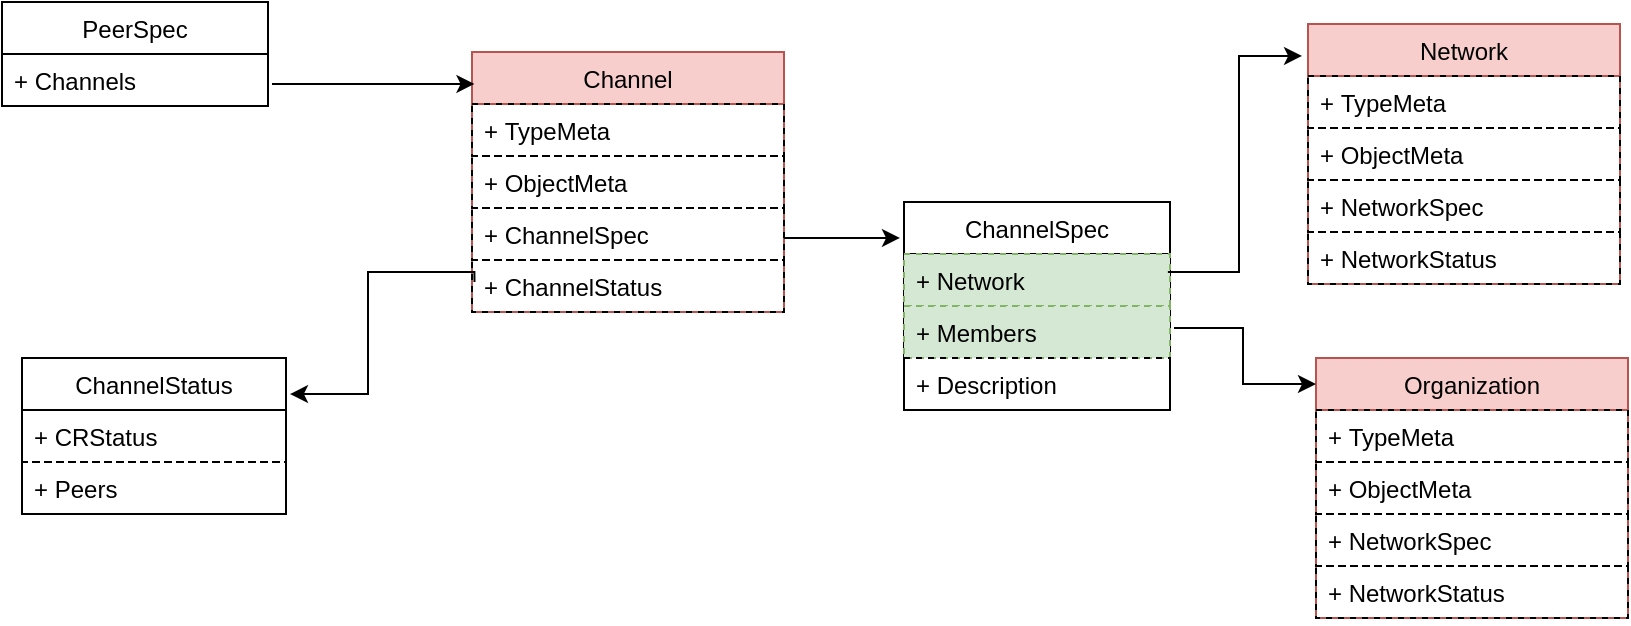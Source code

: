 <mxfile version="20.6.2" type="device" pages="2"><diagram id="K7MMtwXwDl5NfztKmLhr" name="Page-1"><mxGraphModel dx="3026" dy="793" grid="0" gridSize="10" guides="1" tooltips="1" connect="0" arrows="0" fold="1" page="0" pageScale="1" pageWidth="827" pageHeight="1169" background="none" math="0" shadow="0"><root><mxCell id="0"/><mxCell id="1" parent="0"/><mxCell id="17" value="ChannelSpec" style="swimlane;fontStyle=0;childLayout=stackLayout;horizontal=1;startSize=26;fillColor=none;horizontalStack=0;resizeParent=1;resizeParentMax=0;resizeLast=0;collapsible=1;marginBottom=0;rounded=0;shadow=0;comic=0;" parent="1" vertex="1"><mxGeometry x="-994" y="264" width="133" height="104" as="geometry"/></mxCell><mxCell id="vzT8f4KXaF0AbJHfFzT5-18" value="+ Network" style="text;strokeColor=#82b366;fillColor=#d5e8d4;align=left;verticalAlign=top;spacingLeft=4;spacingRight=4;overflow=hidden;rotatable=0;points=[[0,0.5],[1,0.5]];portConstraint=eastwest;dashed=1;rounded=0;" parent="17" vertex="1"><mxGeometry y="26" width="133" height="26" as="geometry"/></mxCell><mxCell id="KDWJucEkSN8olWHDvFnU-124" value="+ Members" style="text;strokeColor=#82b366;fillColor=#d5e8d4;align=left;verticalAlign=top;spacingLeft=4;spacingRight=4;overflow=hidden;rotatable=0;points=[[0,0.5],[1,0.5]];portConstraint=eastwest;dashed=1;rounded=0;" parent="17" vertex="1"><mxGeometry y="52" width="133" height="26" as="geometry"/></mxCell><mxCell id="dRl3eRQ6_bMQMa4h4iAi-48" value="+ Description" style="text;strokeColor=#000000;fillColor=none;align=left;verticalAlign=top;spacingLeft=4;spacingRight=4;overflow=hidden;rotatable=0;points=[[0,0.5],[1,0.5]];portConstraint=eastwest;dashed=1;rounded=0;gradientColor=none;" vertex="1" parent="17"><mxGeometry y="78" width="133" height="26" as="geometry"/></mxCell><mxCell id="KDWJucEkSN8olWHDvFnU-101" value="Channel" style="swimlane;fontStyle=0;childLayout=stackLayout;horizontal=1;startSize=26;fillColor=#f8cecc;horizontalStack=0;resizeParent=1;resizeParentMax=0;resizeLast=0;collapsible=1;marginBottom=0;rounded=0;shadow=0;comic=0;swimlaneLine=1;glass=0;swimlaneFillColor=none;strokeColor=#b85450;" parent="1" vertex="1"><mxGeometry x="-1210" y="189" width="156" height="130" as="geometry"><mxRectangle x="110" y="120" width="90" height="26" as="alternateBounds"/></mxGeometry></mxCell><mxCell id="KDWJucEkSN8olWHDvFnU-102" value="+ TypeMeta" style="text;strokeColor=#000000;fillColor=none;align=left;verticalAlign=top;spacingLeft=4;spacingRight=4;overflow=hidden;rotatable=0;points=[[0,0.5],[1,0.5]];portConstraint=eastwest;dashed=1;rounded=0;glass=0;" parent="KDWJucEkSN8olWHDvFnU-101" vertex="1"><mxGeometry y="26" width="156" height="26" as="geometry"/></mxCell><mxCell id="KDWJucEkSN8olWHDvFnU-103" value="+ ObjectMeta" style="text;strokeColor=#000000;fillColor=none;align=left;verticalAlign=top;spacingLeft=4;spacingRight=4;overflow=hidden;rotatable=0;points=[[0,0.5],[1,0.5]];portConstraint=eastwest;dashed=1;rounded=0;glass=0;" parent="KDWJucEkSN8olWHDvFnU-101" vertex="1"><mxGeometry y="52" width="156" height="26" as="geometry"/></mxCell><mxCell id="KDWJucEkSN8olWHDvFnU-104" value="+ ChannelSpec" style="text;strokeColor=#000000;fillColor=none;align=left;verticalAlign=top;spacingLeft=4;spacingRight=4;overflow=hidden;rotatable=0;points=[[0,0.5],[1,0.5]];portConstraint=eastwest;rounded=0;dashed=1;glass=0;" parent="KDWJucEkSN8olWHDvFnU-101" vertex="1"><mxGeometry y="78" width="156" height="26" as="geometry"/></mxCell><mxCell id="KDWJucEkSN8olWHDvFnU-105" value="+ ChannelStatus" style="text;strokeColor=#000000;fillColor=none;align=left;verticalAlign=top;spacingLeft=4;spacingRight=4;overflow=hidden;rotatable=0;points=[[0,0.5],[1,0.5]];portConstraint=eastwest;rounded=0;dashed=1;glass=0;" parent="KDWJucEkSN8olWHDvFnU-101" vertex="1"><mxGeometry y="104" width="156" height="26" as="geometry"/></mxCell><mxCell id="KDWJucEkSN8olWHDvFnU-136" value="ChannelStatus" style="swimlane;fontStyle=0;childLayout=stackLayout;horizontal=1;startSize=26;fillColor=none;horizontalStack=0;resizeParent=1;resizeParentMax=0;resizeLast=0;collapsible=1;marginBottom=0;rounded=0;shadow=0;comic=0;swimlaneLine=1;glass=0;swimlaneFillColor=none;" parent="1" vertex="1"><mxGeometry x="-1435" y="342" width="132" height="78" as="geometry"><mxRectangle x="110" y="120" width="90" height="26" as="alternateBounds"/></mxGeometry></mxCell><mxCell id="KDWJucEkSN8olWHDvFnU-137" value="+ CRStatus" style="text;strokeColor=#000000;fillColor=none;align=left;verticalAlign=top;spacingLeft=4;spacingRight=4;overflow=hidden;rotatable=0;points=[[0,0.5],[1,0.5]];portConstraint=eastwest;dashed=1;rounded=0;glass=0;" parent="KDWJucEkSN8olWHDvFnU-136" vertex="1"><mxGeometry y="26" width="132" height="26" as="geometry"/></mxCell><mxCell id="dRl3eRQ6_bMQMa4h4iAi-32" value="+ Peers" style="text;strokeColor=#000000;fillColor=none;align=left;verticalAlign=top;spacingLeft=4;spacingRight=4;overflow=hidden;rotatable=0;points=[[0,0.5],[1,0.5]];portConstraint=eastwest;dashed=1;rounded=0;glass=0;" vertex="1" parent="KDWJucEkSN8olWHDvFnU-136"><mxGeometry y="52" width="132" height="26" as="geometry"/></mxCell><mxCell id="4tIen2cySbATNdKwVisN-67" value="" style="endArrow=classic;html=1;rounded=0;exitX=0.008;exitY=0.423;exitDx=0;exitDy=0;exitPerimeter=0;entryX=1.015;entryY=0.231;entryDx=0;entryDy=0;entryPerimeter=0;edgeStyle=orthogonalEdgeStyle;" parent="1" source="KDWJucEkSN8olWHDvFnU-105" target="KDWJucEkSN8olWHDvFnU-136" edge="1"><mxGeometry width="50" height="50" relative="1" as="geometry"><mxPoint x="-1063" y="131" as="sourcePoint"/><mxPoint x="-1013" y="81" as="targetPoint"/><Array as="points"><mxPoint x="-1262" y="299"/><mxPoint x="-1262" y="360"/></Array></mxGeometry></mxCell><mxCell id="4tIen2cySbATNdKwVisN-70" value="" style="endArrow=classic;html=1;rounded=0;entryX=-0.015;entryY=0.173;entryDx=0;entryDy=0;entryPerimeter=0;edgeStyle=orthogonalEdgeStyle;exitX=1;exitY=0.577;exitDx=0;exitDy=0;exitPerimeter=0;" parent="1" source="KDWJucEkSN8olWHDvFnU-104" target="17" edge="1"><mxGeometry width="50" height="50" relative="1" as="geometry"><mxPoint x="-940" y="336" as="sourcePoint"/><mxPoint x="-1201.02" y="255.012" as="targetPoint"/></mxGeometry></mxCell><mxCell id="dRl3eRQ6_bMQMa4h4iAi-17" value="PeerSpec" style="swimlane;fontStyle=0;childLayout=stackLayout;horizontal=1;startSize=26;fillColor=none;horizontalStack=0;resizeParent=1;resizeParentMax=0;resizeLast=0;collapsible=1;marginBottom=0;rounded=0;shadow=0;comic=0;" vertex="1" parent="1"><mxGeometry x="-1445" y="164" width="133" height="52" as="geometry"/></mxCell><mxCell id="dRl3eRQ6_bMQMa4h4iAi-20" value="+ Channels" style="text;strokeColor=#000000;fillColor=none;align=left;verticalAlign=top;spacingLeft=4;spacingRight=4;overflow=hidden;rotatable=0;points=[[0,0.5],[1,0.5]];portConstraint=eastwest;dashed=1;rounded=0;gradientColor=none;" vertex="1" parent="dRl3eRQ6_bMQMa4h4iAi-17"><mxGeometry y="26" width="133" height="26" as="geometry"/></mxCell><mxCell id="dRl3eRQ6_bMQMa4h4iAi-31" value="" style="endArrow=classic;html=1;rounded=0;exitX=1.015;exitY=0.577;exitDx=0;exitDy=0;exitPerimeter=0;entryX=0.008;entryY=0.123;entryDx=0;entryDy=0;entryPerimeter=0;" edge="1" parent="1" source="dRl3eRQ6_bMQMa4h4iAi-20" target="KDWJucEkSN8olWHDvFnU-101"><mxGeometry width="50" height="50" relative="1" as="geometry"><mxPoint x="-1300" y="203" as="sourcePoint"/><mxPoint x="-1250" y="153" as="targetPoint"/></mxGeometry></mxCell><mxCell id="dRl3eRQ6_bMQMa4h4iAi-36" value="Network" style="swimlane;fontStyle=0;childLayout=stackLayout;horizontal=1;startSize=26;fillColor=#f8cecc;horizontalStack=0;resizeParent=1;resizeParentMax=0;resizeLast=0;collapsible=1;marginBottom=0;rounded=0;shadow=0;comic=0;swimlaneLine=1;glass=0;swimlaneFillColor=none;strokeColor=#b85450;" vertex="1" parent="1"><mxGeometry x="-792" y="175" width="156" height="130" as="geometry"><mxRectangle x="110" y="120" width="90" height="26" as="alternateBounds"/></mxGeometry></mxCell><mxCell id="dRl3eRQ6_bMQMa4h4iAi-37" value="+ TypeMeta" style="text;strokeColor=#000000;fillColor=none;align=left;verticalAlign=top;spacingLeft=4;spacingRight=4;overflow=hidden;rotatable=0;points=[[0,0.5],[1,0.5]];portConstraint=eastwest;dashed=1;rounded=0;glass=0;" vertex="1" parent="dRl3eRQ6_bMQMa4h4iAi-36"><mxGeometry y="26" width="156" height="26" as="geometry"/></mxCell><mxCell id="dRl3eRQ6_bMQMa4h4iAi-38" value="+ ObjectMeta" style="text;strokeColor=#000000;fillColor=none;align=left;verticalAlign=top;spacingLeft=4;spacingRight=4;overflow=hidden;rotatable=0;points=[[0,0.5],[1,0.5]];portConstraint=eastwest;dashed=1;rounded=0;glass=0;" vertex="1" parent="dRl3eRQ6_bMQMa4h4iAi-36"><mxGeometry y="52" width="156" height="26" as="geometry"/></mxCell><mxCell id="dRl3eRQ6_bMQMa4h4iAi-39" value="+ NetworkSpec" style="text;strokeColor=#000000;fillColor=none;align=left;verticalAlign=top;spacingLeft=4;spacingRight=4;overflow=hidden;rotatable=0;points=[[0,0.5],[1,0.5]];portConstraint=eastwest;rounded=0;dashed=1;glass=0;" vertex="1" parent="dRl3eRQ6_bMQMa4h4iAi-36"><mxGeometry y="78" width="156" height="26" as="geometry"/></mxCell><mxCell id="dRl3eRQ6_bMQMa4h4iAi-40" value="+ NetworkStatus" style="text;strokeColor=#000000;fillColor=none;align=left;verticalAlign=top;spacingLeft=4;spacingRight=4;overflow=hidden;rotatable=0;points=[[0,0.5],[1,0.5]];portConstraint=eastwest;rounded=0;dashed=1;glass=0;" vertex="1" parent="dRl3eRQ6_bMQMa4h4iAi-36"><mxGeometry y="104" width="156" height="26" as="geometry"/></mxCell><mxCell id="dRl3eRQ6_bMQMa4h4iAi-41" value="" style="endArrow=classic;html=1;rounded=0;exitX=0.992;exitY=0.346;exitDx=0;exitDy=0;exitPerimeter=0;entryX=-0.019;entryY=0.123;entryDx=0;entryDy=0;entryPerimeter=0;edgeStyle=orthogonalEdgeStyle;" edge="1" parent="1" source="vzT8f4KXaF0AbJHfFzT5-18" target="dRl3eRQ6_bMQMa4h4iAi-36"><mxGeometry width="50" height="50" relative="1" as="geometry"><mxPoint x="-722" y="377" as="sourcePoint"/><mxPoint x="-672" y="327" as="targetPoint"/></mxGeometry></mxCell><mxCell id="dRl3eRQ6_bMQMa4h4iAi-42" value="Organization" style="swimlane;fontStyle=0;childLayout=stackLayout;horizontal=1;startSize=26;fillColor=#f8cecc;horizontalStack=0;resizeParent=1;resizeParentMax=0;resizeLast=0;collapsible=1;marginBottom=0;rounded=0;shadow=0;comic=0;swimlaneLine=1;glass=0;swimlaneFillColor=none;strokeColor=#b85450;" vertex="1" parent="1"><mxGeometry x="-788" y="342" width="156" height="130" as="geometry"><mxRectangle x="110" y="120" width="90" height="26" as="alternateBounds"/></mxGeometry></mxCell><mxCell id="dRl3eRQ6_bMQMa4h4iAi-43" value="+ TypeMeta" style="text;strokeColor=#000000;fillColor=none;align=left;verticalAlign=top;spacingLeft=4;spacingRight=4;overflow=hidden;rotatable=0;points=[[0,0.5],[1,0.5]];portConstraint=eastwest;dashed=1;rounded=0;glass=0;" vertex="1" parent="dRl3eRQ6_bMQMa4h4iAi-42"><mxGeometry y="26" width="156" height="26" as="geometry"/></mxCell><mxCell id="dRl3eRQ6_bMQMa4h4iAi-44" value="+ ObjectMeta" style="text;strokeColor=#000000;fillColor=none;align=left;verticalAlign=top;spacingLeft=4;spacingRight=4;overflow=hidden;rotatable=0;points=[[0,0.5],[1,0.5]];portConstraint=eastwest;dashed=1;rounded=0;glass=0;" vertex="1" parent="dRl3eRQ6_bMQMa4h4iAi-42"><mxGeometry y="52" width="156" height="26" as="geometry"/></mxCell><mxCell id="dRl3eRQ6_bMQMa4h4iAi-45" value="+ NetworkSpec" style="text;strokeColor=#000000;fillColor=none;align=left;verticalAlign=top;spacingLeft=4;spacingRight=4;overflow=hidden;rotatable=0;points=[[0,0.5],[1,0.5]];portConstraint=eastwest;rounded=0;dashed=1;glass=0;" vertex="1" parent="dRl3eRQ6_bMQMa4h4iAi-42"><mxGeometry y="78" width="156" height="26" as="geometry"/></mxCell><mxCell id="dRl3eRQ6_bMQMa4h4iAi-46" value="+ NetworkStatus" style="text;strokeColor=#000000;fillColor=none;align=left;verticalAlign=top;spacingLeft=4;spacingRight=4;overflow=hidden;rotatable=0;points=[[0,0.5],[1,0.5]];portConstraint=eastwest;rounded=0;dashed=1;glass=0;" vertex="1" parent="dRl3eRQ6_bMQMa4h4iAi-42"><mxGeometry y="104" width="156" height="26" as="geometry"/></mxCell><mxCell id="dRl3eRQ6_bMQMa4h4iAi-47" value="" style="endArrow=classic;html=1;rounded=0;exitX=1.015;exitY=0.423;exitDx=0;exitDy=0;exitPerimeter=0;entryX=0;entryY=0.1;entryDx=0;entryDy=0;entryPerimeter=0;edgeStyle=orthogonalEdgeStyle;" edge="1" parent="1" source="KDWJucEkSN8olWHDvFnU-124" target="dRl3eRQ6_bMQMa4h4iAi-42"><mxGeometry width="50" height="50" relative="1" as="geometry"><mxPoint x="-907" y="419" as="sourcePoint"/><mxPoint x="-857" y="369" as="targetPoint"/></mxGeometry></mxCell></root></mxGraphModel></diagram><diagram id="N9aLmfWTt22or_KGCtbo" name="第 2 页"><mxGraphModel dx="2276" dy="1910" grid="1" gridSize="10" guides="1" tooltips="1" connect="1" arrows="1" fold="1" page="1" pageScale="1" pageWidth="827" pageHeight="1169" math="0" shadow="0"><root><mxCell id="0"/><mxCell id="1" parent="0"/><mxCell id="LcTMq7NTWMzrsomWqzMF-1" value="OrganizationSpec" style="swimlane;fontStyle=0;childLayout=stackLayout;horizontal=1;startSize=26;fillColor=none;horizontalStack=0;resizeParent=1;resizeParentMax=0;resizeLast=0;collapsible=1;marginBottom=0;rounded=0;shadow=0;comic=0;" vertex="1" parent="1"><mxGeometry x="-530" y="-37" width="133" height="104" as="geometry"/></mxCell><mxCell id="LcTMq7NTWMzrsomWqzMF-2" value="+ DisplayName" style="text;strokeColor=#000000;fillColor=none;align=left;verticalAlign=top;spacingLeft=4;spacingRight=4;overflow=hidden;rotatable=0;points=[[0,0.5],[1,0.5]];portConstraint=eastwest;dashed=1;rounded=0;gradientColor=none;" vertex="1" parent="LcTMq7NTWMzrsomWqzMF-1"><mxGeometry y="26" width="133" height="26" as="geometry"/></mxCell><mxCell id="LcTMq7NTWMzrsomWqzMF-3" value="+ Admin" style="text;strokeColor=#000000;fillColor=none;align=left;verticalAlign=top;spacingLeft=4;spacingRight=4;overflow=hidden;rotatable=0;points=[[0,0.5],[1,0.5]];portConstraint=eastwest;dashed=1;rounded=0;gradientColor=none;" vertex="1" parent="LcTMq7NTWMzrsomWqzMF-1"><mxGeometry y="52" width="133" height="26" as="geometry"/></mxCell><mxCell id="LcTMq7NTWMzrsomWqzMF-4" value="+ CARef" style="text;strokeColor=#82b366;fillColor=#d5e8d4;align=left;verticalAlign=top;spacingLeft=4;spacingRight=4;overflow=hidden;rotatable=0;points=[[0,0.5,0,0,0],[1,0.5,0,0,0]];portConstraint=eastwest;dashed=1;rounded=0;" vertex="1" parent="LcTMq7NTWMzrsomWqzMF-1"><mxGeometry y="78" width="133" height="26" as="geometry"/></mxCell><mxCell id="LcTMq7NTWMzrsomWqzMF-5" value="Organization " style="swimlane;fontStyle=0;childLayout=stackLayout;horizontal=1;startSize=26;fillColor=#f8cecc;horizontalStack=0;resizeParent=1;resizeParentMax=0;resizeLast=0;collapsible=1;marginBottom=0;rounded=0;shadow=0;comic=0;swimlaneLine=1;glass=0;swimlaneFillColor=none;strokeColor=#b85450;" vertex="1" parent="1"><mxGeometry x="-720" y="-130" width="130" height="130" as="geometry"><mxRectangle x="110" y="120" width="90" height="26" as="alternateBounds"/></mxGeometry></mxCell><mxCell id="LcTMq7NTWMzrsomWqzMF-6" value="+ TypeMeta" style="text;strokeColor=#000000;fillColor=none;align=left;verticalAlign=top;spacingLeft=4;spacingRight=4;overflow=hidden;rotatable=0;points=[[0,0.5],[1,0.5]];portConstraint=eastwest;dashed=1;rounded=0;glass=0;" vertex="1" parent="LcTMq7NTWMzrsomWqzMF-5"><mxGeometry y="26" width="130" height="26" as="geometry"/></mxCell><mxCell id="LcTMq7NTWMzrsomWqzMF-7" value="+ ObjectMeta" style="text;strokeColor=#000000;fillColor=none;align=left;verticalAlign=top;spacingLeft=4;spacingRight=4;overflow=hidden;rotatable=0;points=[[0,0.5],[1,0.5]];portConstraint=eastwest;dashed=1;rounded=0;glass=0;" vertex="1" parent="LcTMq7NTWMzrsomWqzMF-5"><mxGeometry y="52" width="130" height="26" as="geometry"/></mxCell><mxCell id="LcTMq7NTWMzrsomWqzMF-8" value="+ OrganizationSpec" style="text;strokeColor=#000000;fillColor=none;align=left;verticalAlign=top;spacingLeft=4;spacingRight=4;overflow=hidden;rotatable=0;points=[[0,0.5],[1,0.5]];portConstraint=eastwest;rounded=0;dashed=1;glass=0;" vertex="1" parent="LcTMq7NTWMzrsomWqzMF-5"><mxGeometry y="78" width="130" height="26" as="geometry"/></mxCell><mxCell id="LcTMq7NTWMzrsomWqzMF-9" value="+ OrganizationStatus" style="text;strokeColor=#000000;fillColor=none;align=left;verticalAlign=top;spacingLeft=4;spacingRight=4;overflow=hidden;rotatable=0;points=[[0,0.5],[1,0.5]];portConstraint=eastwest;rounded=0;dashed=1;glass=0;" vertex="1" parent="LcTMq7NTWMzrsomWqzMF-5"><mxGeometry y="104" width="130" height="26" as="geometry"/></mxCell><mxCell id="LcTMq7NTWMzrsomWqzMF-10" value="CA" style="swimlane;fontStyle=0;childLayout=stackLayout;horizontal=1;startSize=26;fillColor=#f8cecc;horizontalStack=0;resizeParent=1;resizeParentMax=0;resizeLast=0;collapsible=1;marginBottom=0;rounded=0;shadow=0;comic=0;swimlaneLine=1;glass=0;swimlaneFillColor=none;strokeColor=#b85450;" vertex="1" parent="1"><mxGeometry x="-350" y="-50" width="130" height="130" as="geometry"><mxRectangle x="110" y="120" width="90" height="26" as="alternateBounds"/></mxGeometry></mxCell><mxCell id="LcTMq7NTWMzrsomWqzMF-11" value="+ TypeMeta" style="text;strokeColor=#000000;fillColor=none;align=left;verticalAlign=top;spacingLeft=4;spacingRight=4;overflow=hidden;rotatable=0;points=[[0,0.5],[1,0.5]];portConstraint=eastwest;dashed=1;rounded=0;glass=0;" vertex="1" parent="LcTMq7NTWMzrsomWqzMF-10"><mxGeometry y="26" width="130" height="26" as="geometry"/></mxCell><mxCell id="LcTMq7NTWMzrsomWqzMF-12" value="+ ObjectMeta" style="text;strokeColor=#000000;fillColor=none;align=left;verticalAlign=top;spacingLeft=4;spacingRight=4;overflow=hidden;rotatable=0;points=[[0,0.5],[1,0.5]];portConstraint=eastwest;dashed=1;rounded=0;glass=0;" vertex="1" parent="LcTMq7NTWMzrsomWqzMF-10"><mxGeometry y="52" width="130" height="26" as="geometry"/></mxCell><mxCell id="LcTMq7NTWMzrsomWqzMF-13" value="+ CASpec" style="text;strokeColor=#000000;fillColor=none;align=left;verticalAlign=top;spacingLeft=4;spacingRight=4;overflow=hidden;rotatable=0;points=[[0,0.5],[1,0.5]];portConstraint=eastwest;rounded=0;dashed=1;glass=0;" vertex="1" parent="LcTMq7NTWMzrsomWqzMF-10"><mxGeometry y="78" width="130" height="26" as="geometry"/></mxCell><mxCell id="LcTMq7NTWMzrsomWqzMF-14" value="+ CAStatus" style="text;strokeColor=#000000;fillColor=none;align=left;verticalAlign=top;spacingLeft=4;spacingRight=4;overflow=hidden;rotatable=0;points=[[0,0.5],[1,0.5]];portConstraint=eastwest;rounded=0;dashed=1;glass=0;" vertex="1" parent="LcTMq7NTWMzrsomWqzMF-10"><mxGeometry y="104" width="130" height="26" as="geometry"/></mxCell><mxCell id="LcTMq7NTWMzrsomWqzMF-15" style="edgeStyle=orthogonalEdgeStyle;rounded=0;orthogonalLoop=1;jettySize=auto;html=1;entryX=-0.006;entryY=0.1;entryDx=0;entryDy=0;entryPerimeter=0;" edge="1" parent="1" source="LcTMq7NTWMzrsomWqzMF-4" target="LcTMq7NTWMzrsomWqzMF-10"><mxGeometry relative="1" as="geometry"/></mxCell><mxCell id="LcTMq7NTWMzrsomWqzMF-17" style="edgeStyle=orthogonalEdgeStyle;rounded=0;orthogonalLoop=1;jettySize=auto;html=1;entryX=0.001;entryY=0.134;entryDx=0;entryDy=0;entryPerimeter=0;" edge="1" parent="1" source="LcTMq7NTWMzrsomWqzMF-8" target="LcTMq7NTWMzrsomWqzMF-1"><mxGeometry relative="1" as="geometry"/></mxCell></root></mxGraphModel></diagram></mxfile>